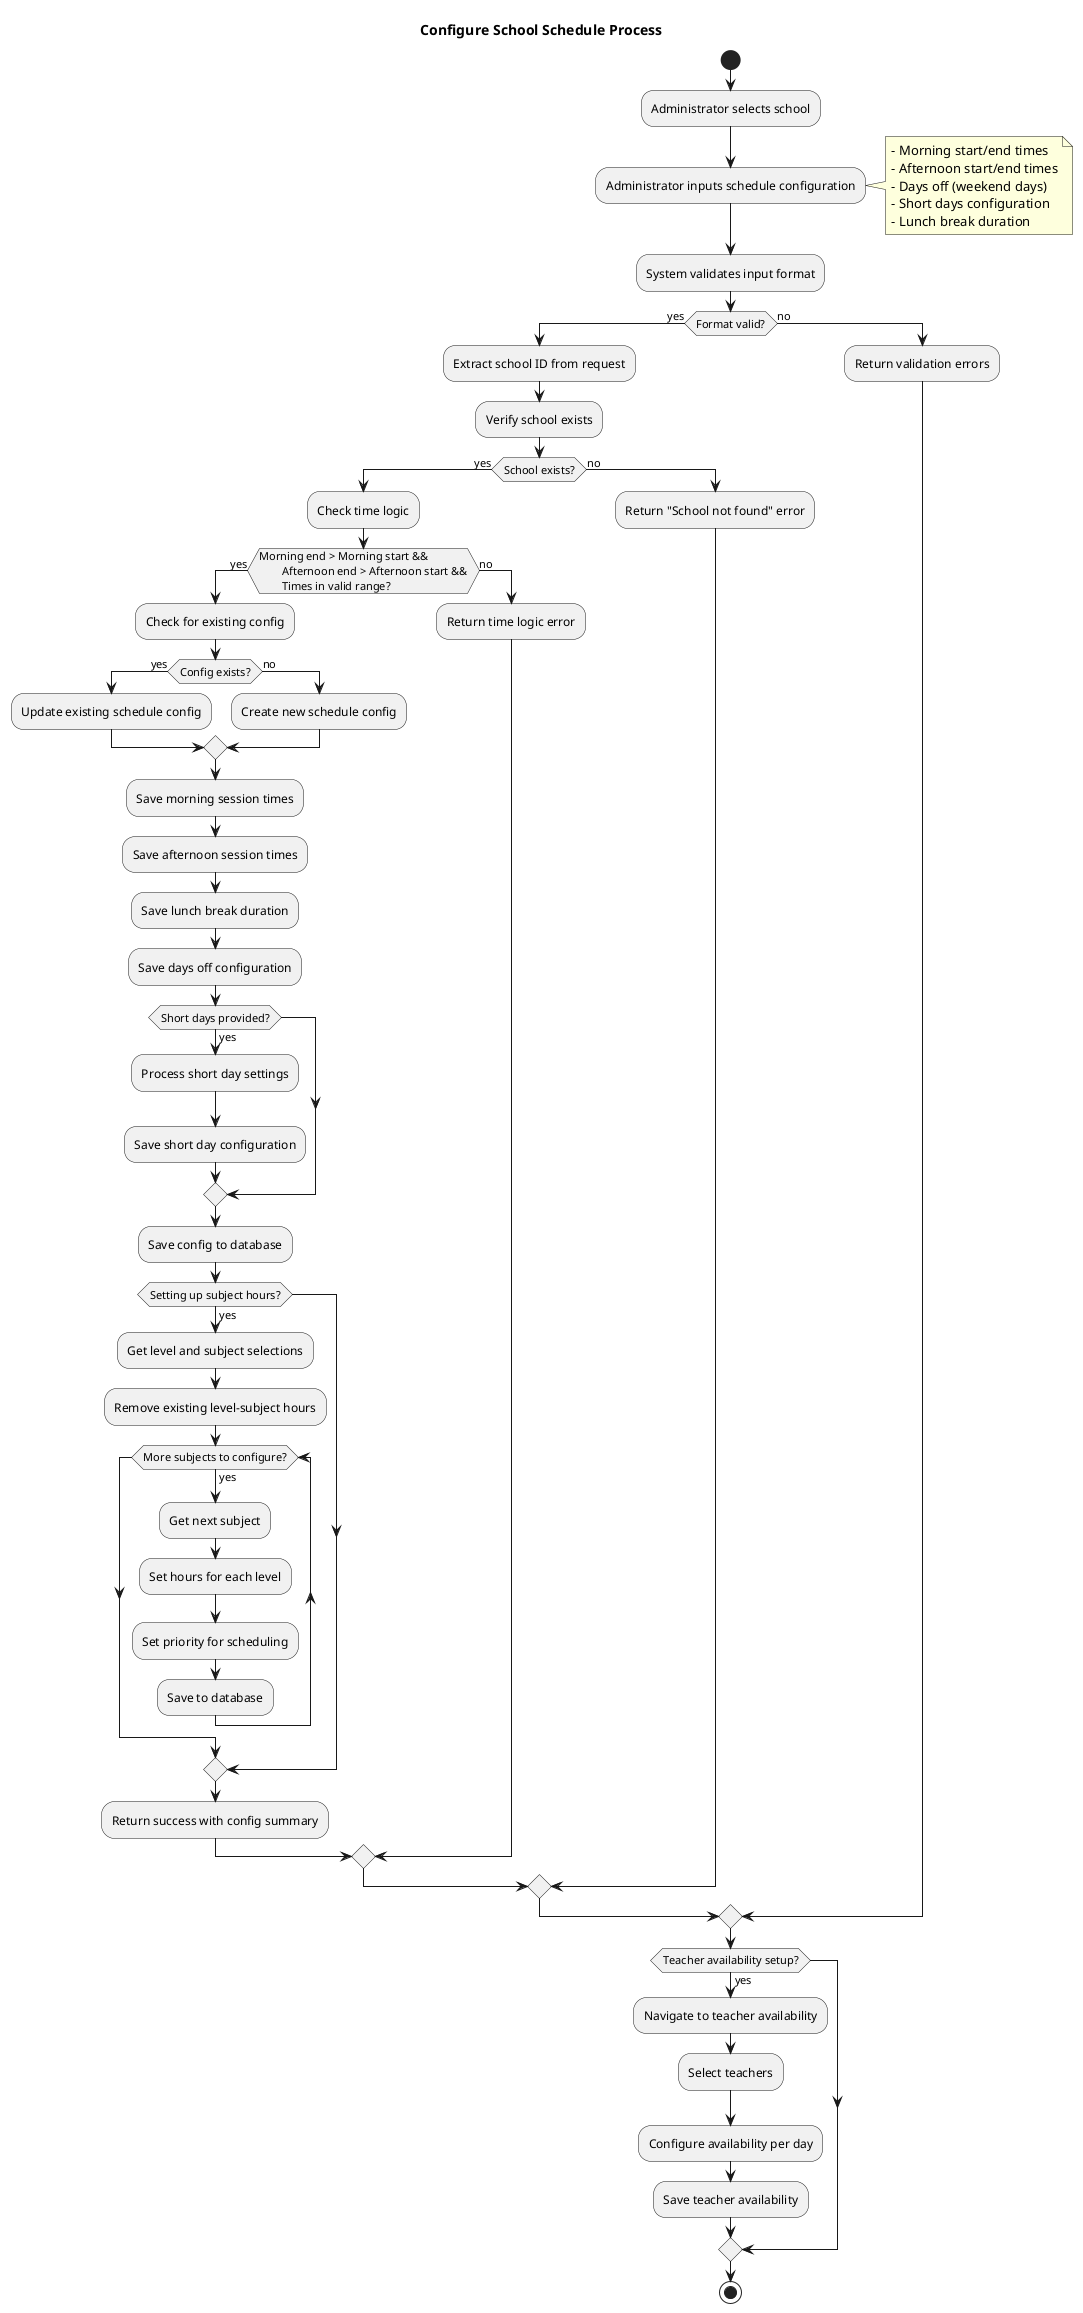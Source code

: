 @startuml Configure School Schedule Process
title Configure School Schedule Process

start
:Administrator selects school;
:Administrator inputs schedule configuration;
note right
  - Morning start/end times
  - Afternoon start/end times
  - Days off (weekend days)
  - Short days configuration
  - Lunch break duration
end note

:System validates input format;
if (Format valid?) then (yes)
  :Extract school ID from request;
  :Verify school exists;
  
  if (School exists?) then (yes)
    :Check time logic;
    if (Morning end > Morning start &&
        Afternoon end > Afternoon start &&
        Times in valid range?) then (yes)
        
      :Check for existing config;
      if (Config exists?) then (yes)
        :Update existing schedule config;
      else (no)
        :Create new schedule config;
      endif
      
      :Save morning session times;
      :Save afternoon session times;
      :Save lunch break duration;
      :Save days off configuration;
      
      if (Short days provided?) then (yes)
        :Process short day settings;
        :Save short day configuration;
      endif
      
      :Save config to database;
      
      ' Subject hours setup
      if (Setting up subject hours?) then (yes)
        :Get level and subject selections;
        :Remove existing level-subject hours;
        
        while (More subjects to configure?) is (yes)
          :Get next subject;
          :Set hours for each level;
          :Set priority for scheduling;
          :Save to database;
        endwhile
      endif
      
      :Return success with config summary;
      
    else (no)
      :Return time logic error;
    endif
  else (no)
    :Return "School not found" error;
  endif
else (no)
  :Return validation errors;
endif

if (Teacher availability setup?) then (yes)
  :Navigate to teacher availability;
  :Select teachers;
  :Configure availability per day;
  :Save teacher availability;
endif

stop
@enduml
